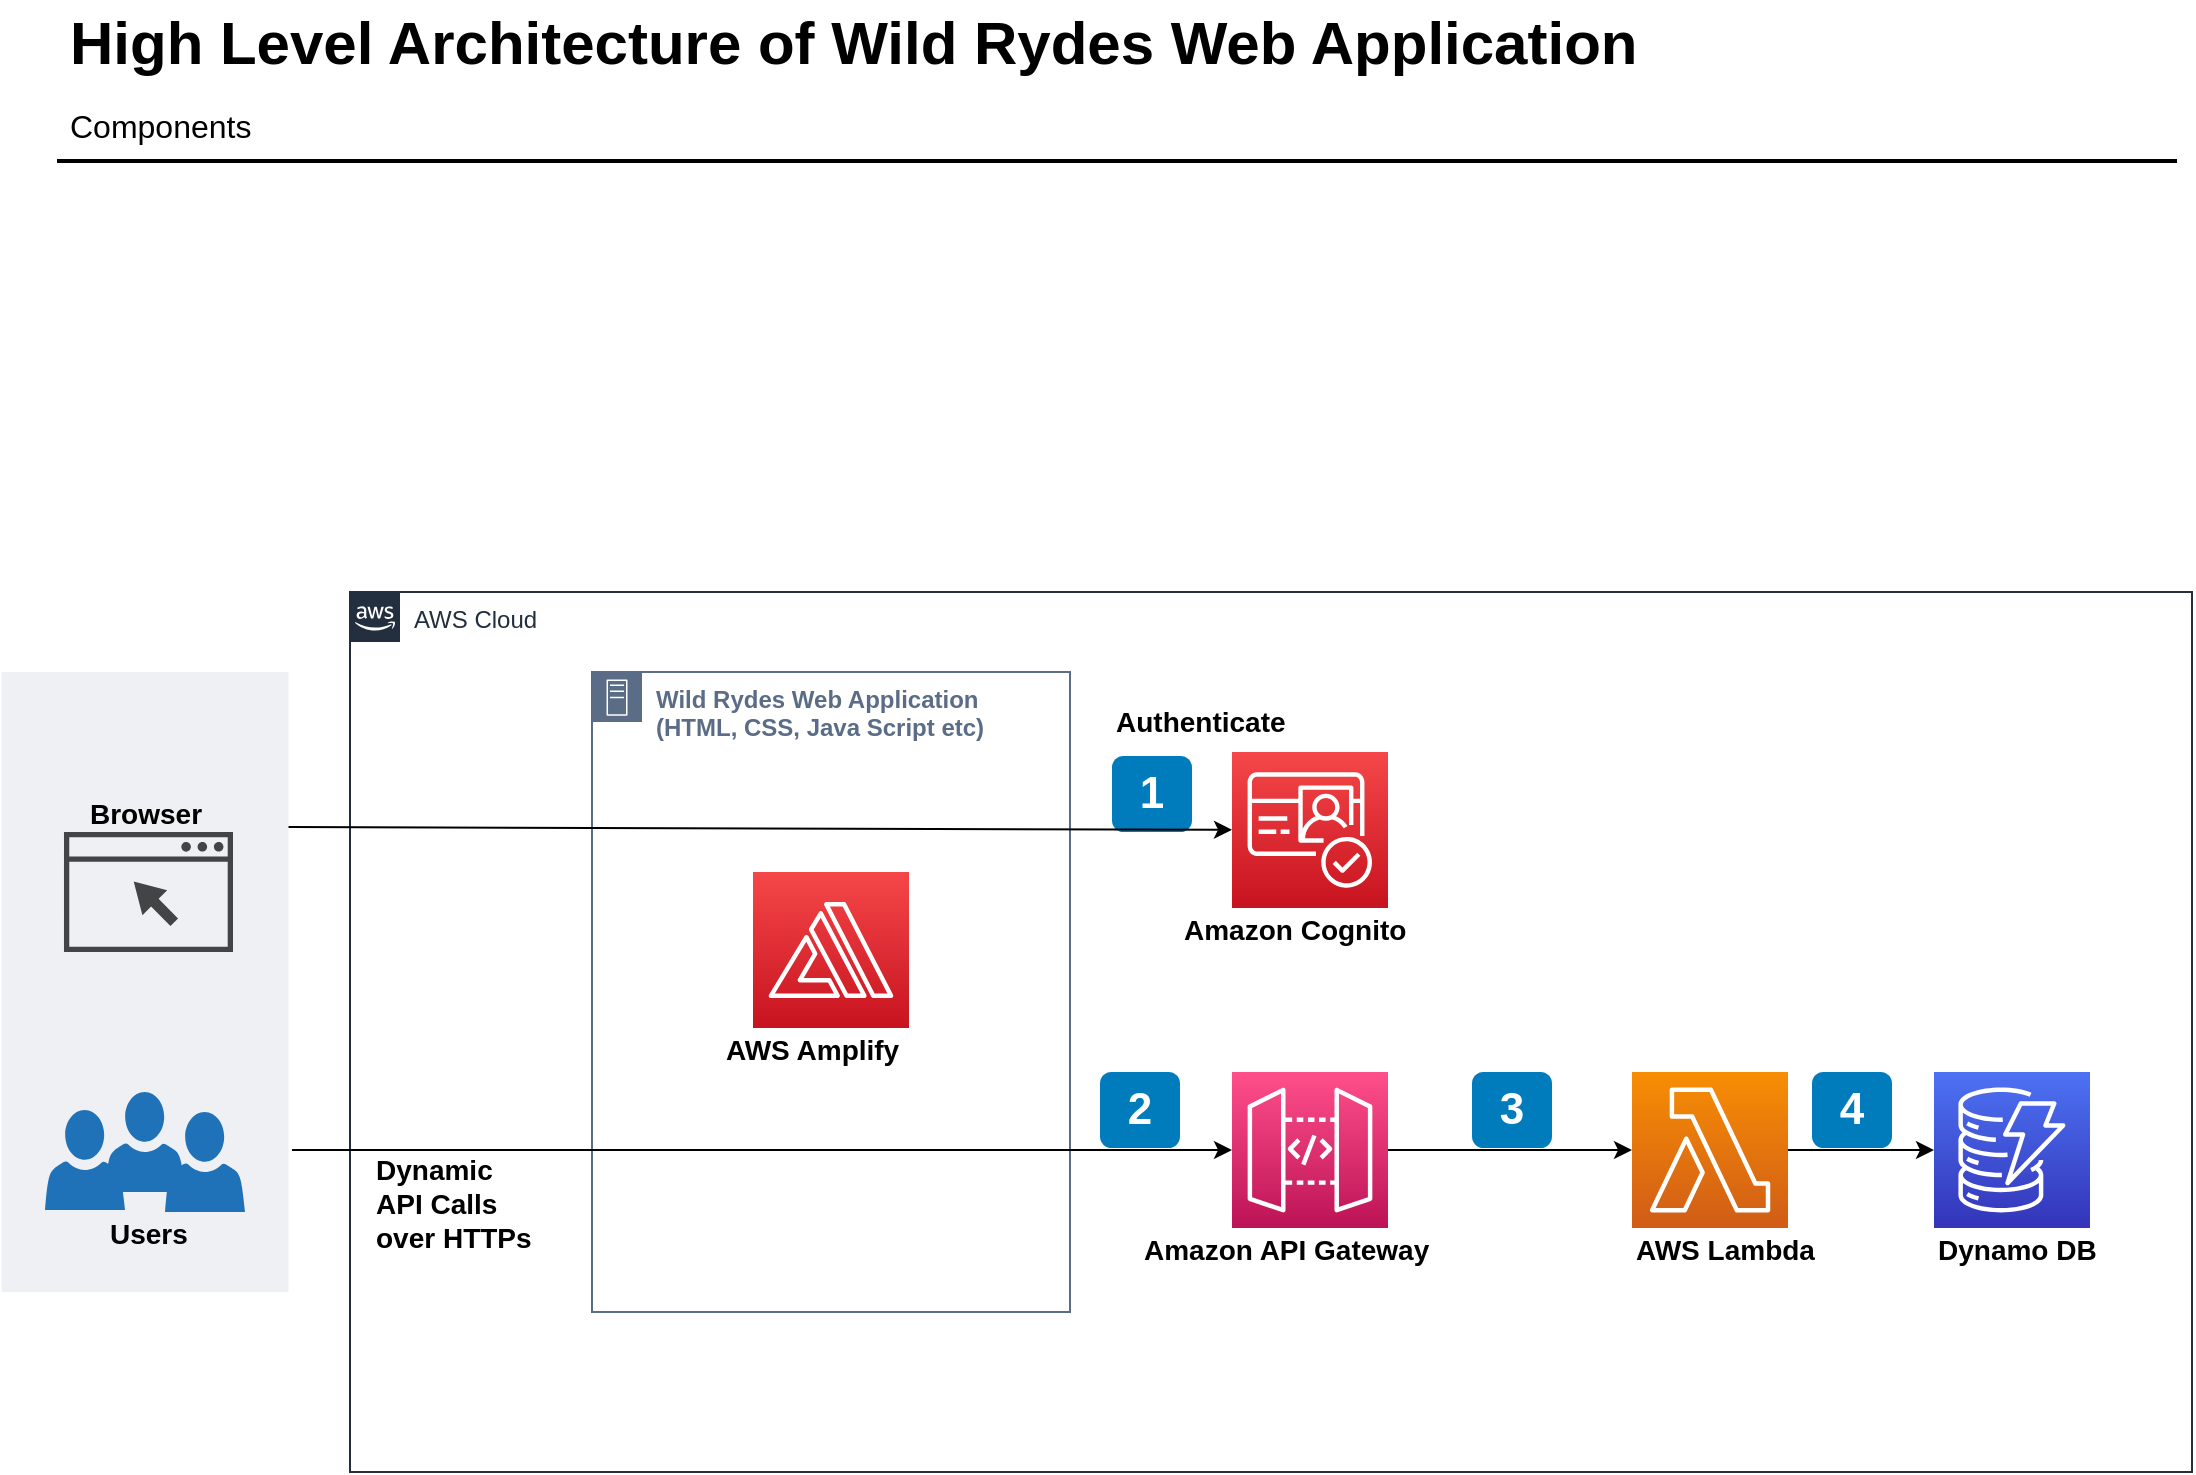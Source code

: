 <mxfile version="20.7.4" type="github">
  <diagram id="Ht1M8jgEwFfnCIfOTk4-" name="Page-1">
    <mxGraphModel dx="1352" dy="873" grid="1" gridSize="10" guides="1" tooltips="1" connect="1" arrows="1" fold="1" page="1" pageScale="1" pageWidth="1169" pageHeight="827" math="0" shadow="0">
      <root>
        <mxCell id="0" />
        <mxCell id="1" parent="0" />
        <mxCell id="e0M8rHdP2AkRE7_6rXxw-30" value="" style="fillColor=#EFF0F3;strokeColor=none;dashed=0;verticalAlign=top;fontStyle=0;fontColor=#232F3D;" vertex="1" parent="1">
          <mxGeometry x="24.75" y="400" width="143.5" height="310" as="geometry" />
        </mxCell>
        <mxCell id="e0M8rHdP2AkRE7_6rXxw-16" value="AWS Cloud" style="points=[[0,0],[0.25,0],[0.5,0],[0.75,0],[1,0],[1,0.25],[1,0.5],[1,0.75],[1,1],[0.75,1],[0.5,1],[0.25,1],[0,1],[0,0.75],[0,0.5],[0,0.25]];outlineConnect=0;gradientColor=none;html=1;whiteSpace=wrap;fontSize=12;fontStyle=0;container=1;pointerEvents=0;collapsible=0;recursiveResize=0;shape=mxgraph.aws4.group;grIcon=mxgraph.aws4.group_aws_cloud_alt;strokeColor=#232F3E;fillColor=none;verticalAlign=top;align=left;spacingLeft=30;fontColor=#232F3E;dashed=0;" vertex="1" parent="1">
          <mxGeometry x="199" y="360" width="921" height="440" as="geometry" />
        </mxCell>
        <mxCell id="e0M8rHdP2AkRE7_6rXxw-4" value="1" style="rounded=1;whiteSpace=wrap;html=1;fillColor=#007CBD;strokeColor=none;fontColor=#FFFFFF;fontStyle=1;fontSize=22;" vertex="1" parent="e0M8rHdP2AkRE7_6rXxw-16">
          <mxGeometry x="381" y="82" width="40" height="38" as="geometry" />
        </mxCell>
        <mxCell id="e0M8rHdP2AkRE7_6rXxw-5" value="&lt;span&gt;Authenticate&lt;br&gt;&lt;/span&gt;" style="text;html=1;resizable=0;points=[];autosize=1;align=left;verticalAlign=top;spacingTop=-4;fontSize=14;fontStyle=1" vertex="1" parent="e0M8rHdP2AkRE7_6rXxw-16">
          <mxGeometry x="381" y="54" width="110" height="20" as="geometry" />
        </mxCell>
        <mxCell id="e0M8rHdP2AkRE7_6rXxw-19" value="&lt;span&gt;Amazon Cognito&lt;br&gt;&lt;/span&gt;" style="text;html=1;resizable=0;points=[];autosize=1;align=left;verticalAlign=top;spacingTop=-4;fontSize=14;fontStyle=1" vertex="1" parent="e0M8rHdP2AkRE7_6rXxw-16">
          <mxGeometry x="415" y="158" width="130" height="20" as="geometry" />
        </mxCell>
        <mxCell id="e0M8rHdP2AkRE7_6rXxw-23" value="&lt;b&gt;Wild Rydes Web Application&lt;br&gt;(HTML, CSS, Java Script etc)&lt;br&gt;&lt;/b&gt;" style="points=[[0,0],[0.25,0],[0.5,0],[0.75,0],[1,0],[1,0.25],[1,0.5],[1,0.75],[1,1],[0.75,1],[0.5,1],[0.25,1],[0,1],[0,0.75],[0,0.5],[0,0.25]];outlineConnect=0;gradientColor=none;html=1;whiteSpace=wrap;fontSize=12;fontStyle=0;container=1;pointerEvents=0;collapsible=0;recursiveResize=0;shape=mxgraph.aws4.group;grIcon=mxgraph.aws4.group_on_premise;strokeColor=#5A6C86;fillColor=none;verticalAlign=top;align=left;spacingLeft=30;fontColor=#5A6C86;dashed=0;" vertex="1" parent="e0M8rHdP2AkRE7_6rXxw-16">
          <mxGeometry x="121" y="40" width="239" height="320" as="geometry" />
        </mxCell>
        <mxCell id="e0M8rHdP2AkRE7_6rXxw-25" value="" style="sketch=0;points=[[0,0,0],[0.25,0,0],[0.5,0,0],[0.75,0,0],[1,0,0],[0,1,0],[0.25,1,0],[0.5,1,0],[0.75,1,0],[1,1,0],[0,0.25,0],[0,0.5,0],[0,0.75,0],[1,0.25,0],[1,0.5,0],[1,0.75,0]];outlineConnect=0;fontColor=#232F3E;gradientColor=#F54749;gradientDirection=north;fillColor=#C7131F;strokeColor=#ffffff;dashed=0;verticalLabelPosition=bottom;verticalAlign=top;align=center;html=1;fontSize=12;fontStyle=0;aspect=fixed;shape=mxgraph.aws4.resourceIcon;resIcon=mxgraph.aws4.amplify;" vertex="1" parent="e0M8rHdP2AkRE7_6rXxw-23">
          <mxGeometry x="80.5" y="100" width="78" height="78" as="geometry" />
        </mxCell>
        <mxCell id="e0M8rHdP2AkRE7_6rXxw-29" value="&lt;span&gt;AWS Amplify&lt;br&gt;&lt;/span&gt;" style="text;html=1;resizable=0;points=[];autosize=1;align=left;verticalAlign=top;spacingTop=-4;fontSize=14;fontStyle=1" vertex="1" parent="e0M8rHdP2AkRE7_6rXxw-23">
          <mxGeometry x="64.5" y="178" width="110" height="20" as="geometry" />
        </mxCell>
        <mxCell id="e0M8rHdP2AkRE7_6rXxw-33" value="2" style="rounded=1;whiteSpace=wrap;html=1;fillColor=#007CBD;strokeColor=none;fontColor=#FFFFFF;fontStyle=1;fontSize=22;" vertex="1" parent="e0M8rHdP2AkRE7_6rXxw-16">
          <mxGeometry x="375" y="240" width="40" height="38" as="geometry" />
        </mxCell>
        <mxCell id="e0M8rHdP2AkRE7_6rXxw-48" style="edgeStyle=orthogonalEdgeStyle;rounded=0;orthogonalLoop=1;jettySize=auto;html=1;exitX=1;exitY=0.5;exitDx=0;exitDy=0;exitPerimeter=0;" edge="1" parent="e0M8rHdP2AkRE7_6rXxw-16" source="e0M8rHdP2AkRE7_6rXxw-32" target="e0M8rHdP2AkRE7_6rXxw-37">
          <mxGeometry relative="1" as="geometry" />
        </mxCell>
        <mxCell id="e0M8rHdP2AkRE7_6rXxw-32" value="" style="sketch=0;points=[[0,0,0],[0.25,0,0],[0.5,0,0],[0.75,0,0],[1,0,0],[0,1,0],[0.25,1,0],[0.5,1,0],[0.75,1,0],[1,1,0],[0,0.25,0],[0,0.5,0],[0,0.75,0],[1,0.25,0],[1,0.5,0],[1,0.75,0]];outlineConnect=0;fontColor=#232F3E;gradientColor=#FF4F8B;gradientDirection=north;fillColor=#BC1356;strokeColor=#ffffff;dashed=0;verticalLabelPosition=bottom;verticalAlign=top;align=center;html=1;fontSize=12;fontStyle=0;aspect=fixed;shape=mxgraph.aws4.resourceIcon;resIcon=mxgraph.aws4.api_gateway;" vertex="1" parent="e0M8rHdP2AkRE7_6rXxw-16">
          <mxGeometry x="441" y="240.004" width="78" height="78" as="geometry" />
        </mxCell>
        <mxCell id="e0M8rHdP2AkRE7_6rXxw-35" value="&lt;span&gt;Amazon API Gateway&lt;br&gt;&lt;/span&gt;" style="text;html=1;resizable=0;points=[];autosize=1;align=left;verticalAlign=top;spacingTop=-4;fontSize=14;fontStyle=1" vertex="1" parent="e0M8rHdP2AkRE7_6rXxw-16">
          <mxGeometry x="395" y="318" width="170" height="20" as="geometry" />
        </mxCell>
        <mxCell id="e0M8rHdP2AkRE7_6rXxw-36" value="&lt;span&gt;Dynamic&lt;br&gt;API Calls&lt;br&gt;over HTTPs&lt;br&gt;&lt;/span&gt;" style="text;html=1;resizable=0;points=[];autosize=1;align=left;verticalAlign=top;spacingTop=-4;fontSize=14;fontStyle=1" vertex="1" parent="e0M8rHdP2AkRE7_6rXxw-16">
          <mxGeometry x="11" y="278" width="100" height="60" as="geometry" />
        </mxCell>
        <mxCell id="e0M8rHdP2AkRE7_6rXxw-46" style="edgeStyle=orthogonalEdgeStyle;rounded=0;orthogonalLoop=1;jettySize=auto;html=1;exitX=1;exitY=0.5;exitDx=0;exitDy=0;exitPerimeter=0;" edge="1" parent="e0M8rHdP2AkRE7_6rXxw-16" source="e0M8rHdP2AkRE7_6rXxw-37" target="e0M8rHdP2AkRE7_6rXxw-38">
          <mxGeometry relative="1" as="geometry" />
        </mxCell>
        <mxCell id="e0M8rHdP2AkRE7_6rXxw-37" value="" style="sketch=0;points=[[0,0,0],[0.25,0,0],[0.5,0,0],[0.75,0,0],[1,0,0],[0,1,0],[0.25,1,0],[0.5,1,0],[0.75,1,0],[1,1,0],[0,0.25,0],[0,0.5,0],[0,0.75,0],[1,0.25,0],[1,0.5,0],[1,0.75,0]];outlineConnect=0;fontColor=#232F3E;gradientColor=#F78E04;gradientDirection=north;fillColor=#D05C17;strokeColor=#ffffff;dashed=0;verticalLabelPosition=bottom;verticalAlign=top;align=center;html=1;fontSize=12;fontStyle=0;aspect=fixed;shape=mxgraph.aws4.resourceIcon;resIcon=mxgraph.aws4.lambda;" vertex="1" parent="e0M8rHdP2AkRE7_6rXxw-16">
          <mxGeometry x="641" y="240" width="78" height="78" as="geometry" />
        </mxCell>
        <mxCell id="e0M8rHdP2AkRE7_6rXxw-38" value="" style="sketch=0;points=[[0,0,0],[0.25,0,0],[0.5,0,0],[0.75,0,0],[1,0,0],[0,1,0],[0.25,1,0],[0.5,1,0],[0.75,1,0],[1,1,0],[0,0.25,0],[0,0.5,0],[0,0.75,0],[1,0.25,0],[1,0.5,0],[1,0.75,0]];outlineConnect=0;fontColor=#232F3E;gradientColor=#4D72F3;gradientDirection=north;fillColor=#3334B9;strokeColor=#ffffff;dashed=0;verticalLabelPosition=bottom;verticalAlign=top;align=center;html=1;fontSize=12;fontStyle=0;aspect=fixed;shape=mxgraph.aws4.resourceIcon;resIcon=mxgraph.aws4.dynamodb;" vertex="1" parent="e0M8rHdP2AkRE7_6rXxw-16">
          <mxGeometry x="792" y="240" width="78" height="78" as="geometry" />
        </mxCell>
        <mxCell id="e0M8rHdP2AkRE7_6rXxw-40" value="&lt;span&gt;AWS Lambda&lt;br&gt;&lt;/span&gt;" style="text;html=1;resizable=0;points=[];autosize=1;align=left;verticalAlign=top;spacingTop=-4;fontSize=14;fontStyle=1" vertex="1" parent="e0M8rHdP2AkRE7_6rXxw-16">
          <mxGeometry x="641" y="318" width="110" height="20" as="geometry" />
        </mxCell>
        <mxCell id="e0M8rHdP2AkRE7_6rXxw-41" value="&lt;span&gt;Dynamo DB&lt;br&gt;&lt;/span&gt;" style="text;html=1;resizable=0;points=[];autosize=1;align=left;verticalAlign=top;spacingTop=-4;fontSize=14;fontStyle=1" vertex="1" parent="e0M8rHdP2AkRE7_6rXxw-16">
          <mxGeometry x="792" y="318" width="100" height="20" as="geometry" />
        </mxCell>
        <mxCell id="e0M8rHdP2AkRE7_6rXxw-47" value="3" style="rounded=1;whiteSpace=wrap;html=1;fillColor=#007CBD;strokeColor=none;fontColor=#FFFFFF;fontStyle=1;fontSize=22;" vertex="1" parent="e0M8rHdP2AkRE7_6rXxw-16">
          <mxGeometry x="561" y="240" width="40" height="38" as="geometry" />
        </mxCell>
        <mxCell id="e0M8rHdP2AkRE7_6rXxw-49" value="4" style="rounded=1;whiteSpace=wrap;html=1;fillColor=#007CBD;strokeColor=none;fontColor=#FFFFFF;fontStyle=1;fontSize=22;" vertex="1" parent="e0M8rHdP2AkRE7_6rXxw-16">
          <mxGeometry x="731" y="240" width="40" height="38" as="geometry" />
        </mxCell>
        <mxCell id="-QjtrjUzRDEMRZ5MF8oH-47" value="High Level Architecture of&amp;nbsp;Wild Rydes Web Application" style="text;html=1;resizable=0;points=[];autosize=1;align=left;verticalAlign=top;spacingTop=-4;fontSize=30;fontStyle=1" parent="1" vertex="1">
          <mxGeometry x="56.5" y="64.5" width="810" height="40" as="geometry" />
        </mxCell>
        <mxCell id="-QjtrjUzRDEMRZ5MF8oH-48" value="Components" style="text;html=1;resizable=0;points=[];autosize=1;align=left;verticalAlign=top;spacingTop=-4;fontSize=16;" parent="1" vertex="1">
          <mxGeometry x="56.5" y="114.5" width="110" height="30" as="geometry" />
        </mxCell>
        <mxCell id="SCVMTBWpLvtzJIhz15lM-1" value="" style="line;strokeWidth=2;html=1;fontSize=14;" parent="1" vertex="1">
          <mxGeometry x="52.5" y="139.5" width="1060" height="10" as="geometry" />
        </mxCell>
        <mxCell id="e0M8rHdP2AkRE7_6rXxw-11" value="" style="sketch=0;pointerEvents=1;shadow=0;dashed=0;html=1;strokeColor=none;fillColor=#434445;aspect=fixed;labelPosition=center;verticalLabelPosition=bottom;verticalAlign=top;align=center;outlineConnect=0;shape=mxgraph.vvd.web_browser;" vertex="1" parent="1">
          <mxGeometry x="55.99" y="480" width="84.51" height="60" as="geometry" />
        </mxCell>
        <mxCell id="e0M8rHdP2AkRE7_6rXxw-26" value="&lt;span&gt;Browser&lt;br&gt;&lt;/span&gt;" style="text;html=1;resizable=0;points=[];autosize=1;align=left;verticalAlign=top;spacingTop=-4;fontSize=14;fontStyle=1" vertex="1" parent="1">
          <mxGeometry x="66.5" y="460" width="80" height="20" as="geometry" />
        </mxCell>
        <mxCell id="e0M8rHdP2AkRE7_6rXxw-13" value="&lt;span&gt;Users&lt;br&gt;&lt;/span&gt;" style="text;html=1;resizable=0;points=[];autosize=1;align=left;verticalAlign=top;spacingTop=-4;fontSize=14;fontStyle=1" vertex="1" parent="1">
          <mxGeometry x="76.5" y="670" width="60" height="20" as="geometry" />
        </mxCell>
        <mxCell id="e0M8rHdP2AkRE7_6rXxw-28" value="" style="group" vertex="1" connectable="0" parent="1">
          <mxGeometry x="46.5" y="610" width="100" height="60" as="geometry" />
        </mxCell>
        <mxCell id="e0M8rHdP2AkRE7_6rXxw-20" value="" style="sketch=0;pointerEvents=1;shadow=0;dashed=0;html=1;strokeColor=none;labelPosition=center;verticalLabelPosition=bottom;verticalAlign=top;outlineConnect=0;align=center;shape=mxgraph.office.users.user;fillColor=#2072B8;" vertex="1" parent="e0M8rHdP2AkRE7_6rXxw-28">
          <mxGeometry x="30" width="40" height="50" as="geometry" />
        </mxCell>
        <mxCell id="e0M8rHdP2AkRE7_6rXxw-21" value="" style="sketch=0;pointerEvents=1;shadow=0;dashed=0;html=1;strokeColor=none;labelPosition=center;verticalLabelPosition=bottom;verticalAlign=top;outlineConnect=0;align=center;shape=mxgraph.office.users.user;fillColor=#2072B8;" vertex="1" parent="e0M8rHdP2AkRE7_6rXxw-28">
          <mxGeometry x="60" y="10" width="40" height="50" as="geometry" />
        </mxCell>
        <mxCell id="e0M8rHdP2AkRE7_6rXxw-22" value="" style="sketch=0;pointerEvents=1;shadow=0;dashed=0;html=1;strokeColor=none;labelPosition=center;verticalLabelPosition=bottom;verticalAlign=top;outlineConnect=0;align=center;shape=mxgraph.office.users.user;fillColor=#2072B8;" vertex="1" parent="e0M8rHdP2AkRE7_6rXxw-28">
          <mxGeometry y="9" width="40" height="50" as="geometry" />
        </mxCell>
        <mxCell id="e0M8rHdP2AkRE7_6rXxw-31" value="" style="endArrow=classic;html=1;rounded=0;startArrow=none;" edge="1" parent="1" target="e0M8rHdP2AkRE7_6rXxw-32">
          <mxGeometry width="50" height="50" relative="1" as="geometry">
            <mxPoint x="170" y="639" as="sourcePoint" />
            <mxPoint x="696" y="500.924" as="targetPoint" />
          </mxGeometry>
        </mxCell>
        <mxCell id="e0M8rHdP2AkRE7_6rXxw-3" value="" style="endArrow=classic;html=1;rounded=0;startArrow=none;exitX=1;exitY=0.25;exitDx=0;exitDy=0;" edge="1" parent="1" source="e0M8rHdP2AkRE7_6rXxw-30">
          <mxGeometry width="50" height="50" relative="1" as="geometry">
            <mxPoint x="170" y="640" as="sourcePoint" />
            <mxPoint x="640.0" y="478.885" as="targetPoint" />
          </mxGeometry>
        </mxCell>
        <mxCell id="e0M8rHdP2AkRE7_6rXxw-39" value="" style="sketch=0;points=[[0,0,0],[0.25,0,0],[0.5,0,0],[0.75,0,0],[1,0,0],[0,1,0],[0.25,1,0],[0.5,1,0],[0.75,1,0],[1,1,0],[0,0.25,0],[0,0.5,0],[0,0.75,0],[1,0.25,0],[1,0.5,0],[1,0.75,0]];outlineConnect=0;fontColor=#232F3E;gradientColor=#F54749;gradientDirection=north;fillColor=#C7131F;strokeColor=#ffffff;dashed=0;verticalLabelPosition=bottom;verticalAlign=top;align=center;html=1;fontSize=12;fontStyle=0;aspect=fixed;shape=mxgraph.aws4.resourceIcon;resIcon=mxgraph.aws4.cognito;" vertex="1" parent="1">
          <mxGeometry x="640" y="440" width="78" height="78" as="geometry" />
        </mxCell>
      </root>
    </mxGraphModel>
  </diagram>
</mxfile>
